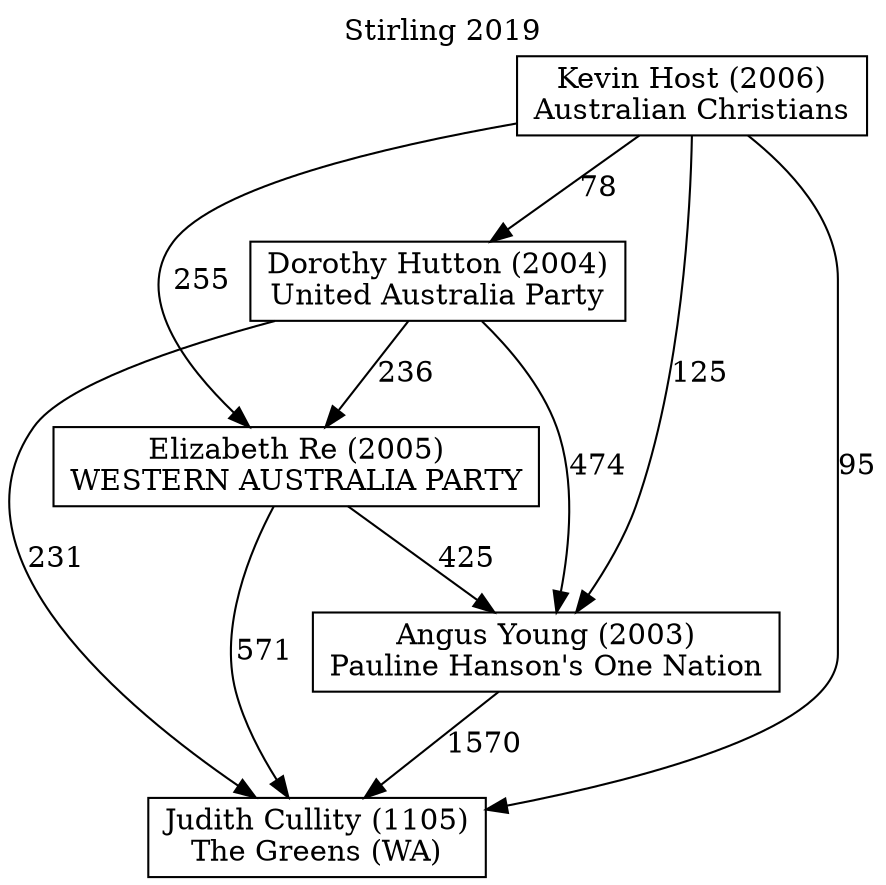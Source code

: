 // House preference flow
digraph "Judith Cullity (1105)_Stirling_2019" {
	graph [label="Stirling 2019" labelloc=t mclimit=10]
	node [shape=box]
	"Angus Young (2003)" [label="Angus Young (2003)
Pauline Hanson's One Nation"]
	"Dorothy Hutton (2004)" [label="Dorothy Hutton (2004)
United Australia Party"]
	"Elizabeth Re (2005)" [label="Elizabeth Re (2005)
WESTERN AUSTRALIA PARTY"]
	"Judith Cullity (1105)" [label="Judith Cullity (1105)
The Greens (WA)"]
	"Kevin Host (2006)" [label="Kevin Host (2006)
Australian Christians"]
	"Angus Young (2003)" -> "Judith Cullity (1105)" [label=1570]
	"Dorothy Hutton (2004)" -> "Angus Young (2003)" [label=474]
	"Dorothy Hutton (2004)" -> "Elizabeth Re (2005)" [label=236]
	"Dorothy Hutton (2004)" -> "Judith Cullity (1105)" [label=231]
	"Elizabeth Re (2005)" -> "Angus Young (2003)" [label=425]
	"Elizabeth Re (2005)" -> "Judith Cullity (1105)" [label=571]
	"Kevin Host (2006)" -> "Angus Young (2003)" [label=125]
	"Kevin Host (2006)" -> "Dorothy Hutton (2004)" [label=78]
	"Kevin Host (2006)" -> "Elizabeth Re (2005)" [label=255]
	"Kevin Host (2006)" -> "Judith Cullity (1105)" [label=95]
}
